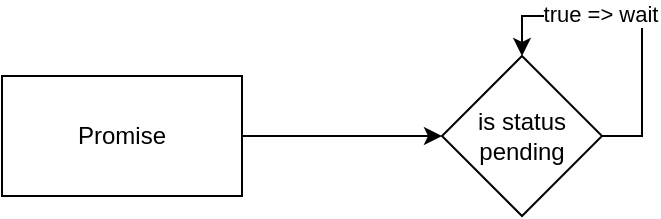 <mxfile version="27.0.2">
  <diagram name="Page-1" id="PU8d74Zui4i2I4NQYY9X">
    <mxGraphModel dx="562" dy="371" grid="1" gridSize="10" guides="1" tooltips="1" connect="1" arrows="1" fold="1" page="0" pageScale="1" pageWidth="827" pageHeight="1169" math="0" shadow="0">
      <root>
        <mxCell id="0" />
        <mxCell id="1" parent="0" />
        <mxCell id="S-83Qe4Q8SYpuKHjlzqU-5" value="" style="edgeStyle=orthogonalEdgeStyle;rounded=0;orthogonalLoop=1;jettySize=auto;html=1;" edge="1" parent="1" source="S-83Qe4Q8SYpuKHjlzqU-1" target="S-83Qe4Q8SYpuKHjlzqU-4">
          <mxGeometry relative="1" as="geometry" />
        </mxCell>
        <mxCell id="S-83Qe4Q8SYpuKHjlzqU-1" value="Promise" style="rounded=0;whiteSpace=wrap;html=1;" vertex="1" parent="1">
          <mxGeometry x="60" y="310" width="120" height="60" as="geometry" />
        </mxCell>
        <mxCell id="S-83Qe4Q8SYpuKHjlzqU-4" value="is status pending" style="rhombus;whiteSpace=wrap;html=1;rounded=0;" vertex="1" parent="1">
          <mxGeometry x="280" y="300" width="80" height="80" as="geometry" />
        </mxCell>
        <mxCell id="S-83Qe4Q8SYpuKHjlzqU-8" style="edgeStyle=orthogonalEdgeStyle;rounded=0;orthogonalLoop=1;jettySize=auto;html=1;exitX=1;exitY=0.5;exitDx=0;exitDy=0;entryX=0.5;entryY=0;entryDx=0;entryDy=0;" edge="1" parent="1" source="S-83Qe4Q8SYpuKHjlzqU-4" target="S-83Qe4Q8SYpuKHjlzqU-4">
          <mxGeometry relative="1" as="geometry">
            <Array as="points">
              <mxPoint x="380" y="340" />
              <mxPoint x="380" y="280" />
              <mxPoint x="320" y="280" />
            </Array>
          </mxGeometry>
        </mxCell>
        <mxCell id="S-83Qe4Q8SYpuKHjlzqU-9" value="true =&amp;gt; wait" style="edgeLabel;html=1;align=center;verticalAlign=middle;resizable=0;points=[];" vertex="1" connectable="0" parent="S-83Qe4Q8SYpuKHjlzqU-8">
          <mxGeometry x="0.271" y="-1" relative="1" as="geometry">
            <mxPoint as="offset" />
          </mxGeometry>
        </mxCell>
      </root>
    </mxGraphModel>
  </diagram>
</mxfile>
